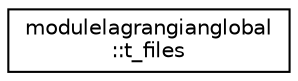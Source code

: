 digraph "Graphical Class Hierarchy"
{
 // LATEX_PDF_SIZE
  edge [fontname="Helvetica",fontsize="10",labelfontname="Helvetica",labelfontsize="10"];
  node [fontname="Helvetica",fontsize="10",shape=record];
  rankdir="LR";
  Node0 [label="modulelagrangianglobal\l::t_files",height=0.2,width=0.4,color="black", fillcolor="white", style="filled",URL="$structmodulelagrangianglobal_1_1t__files.html",tooltip=" "];
}

